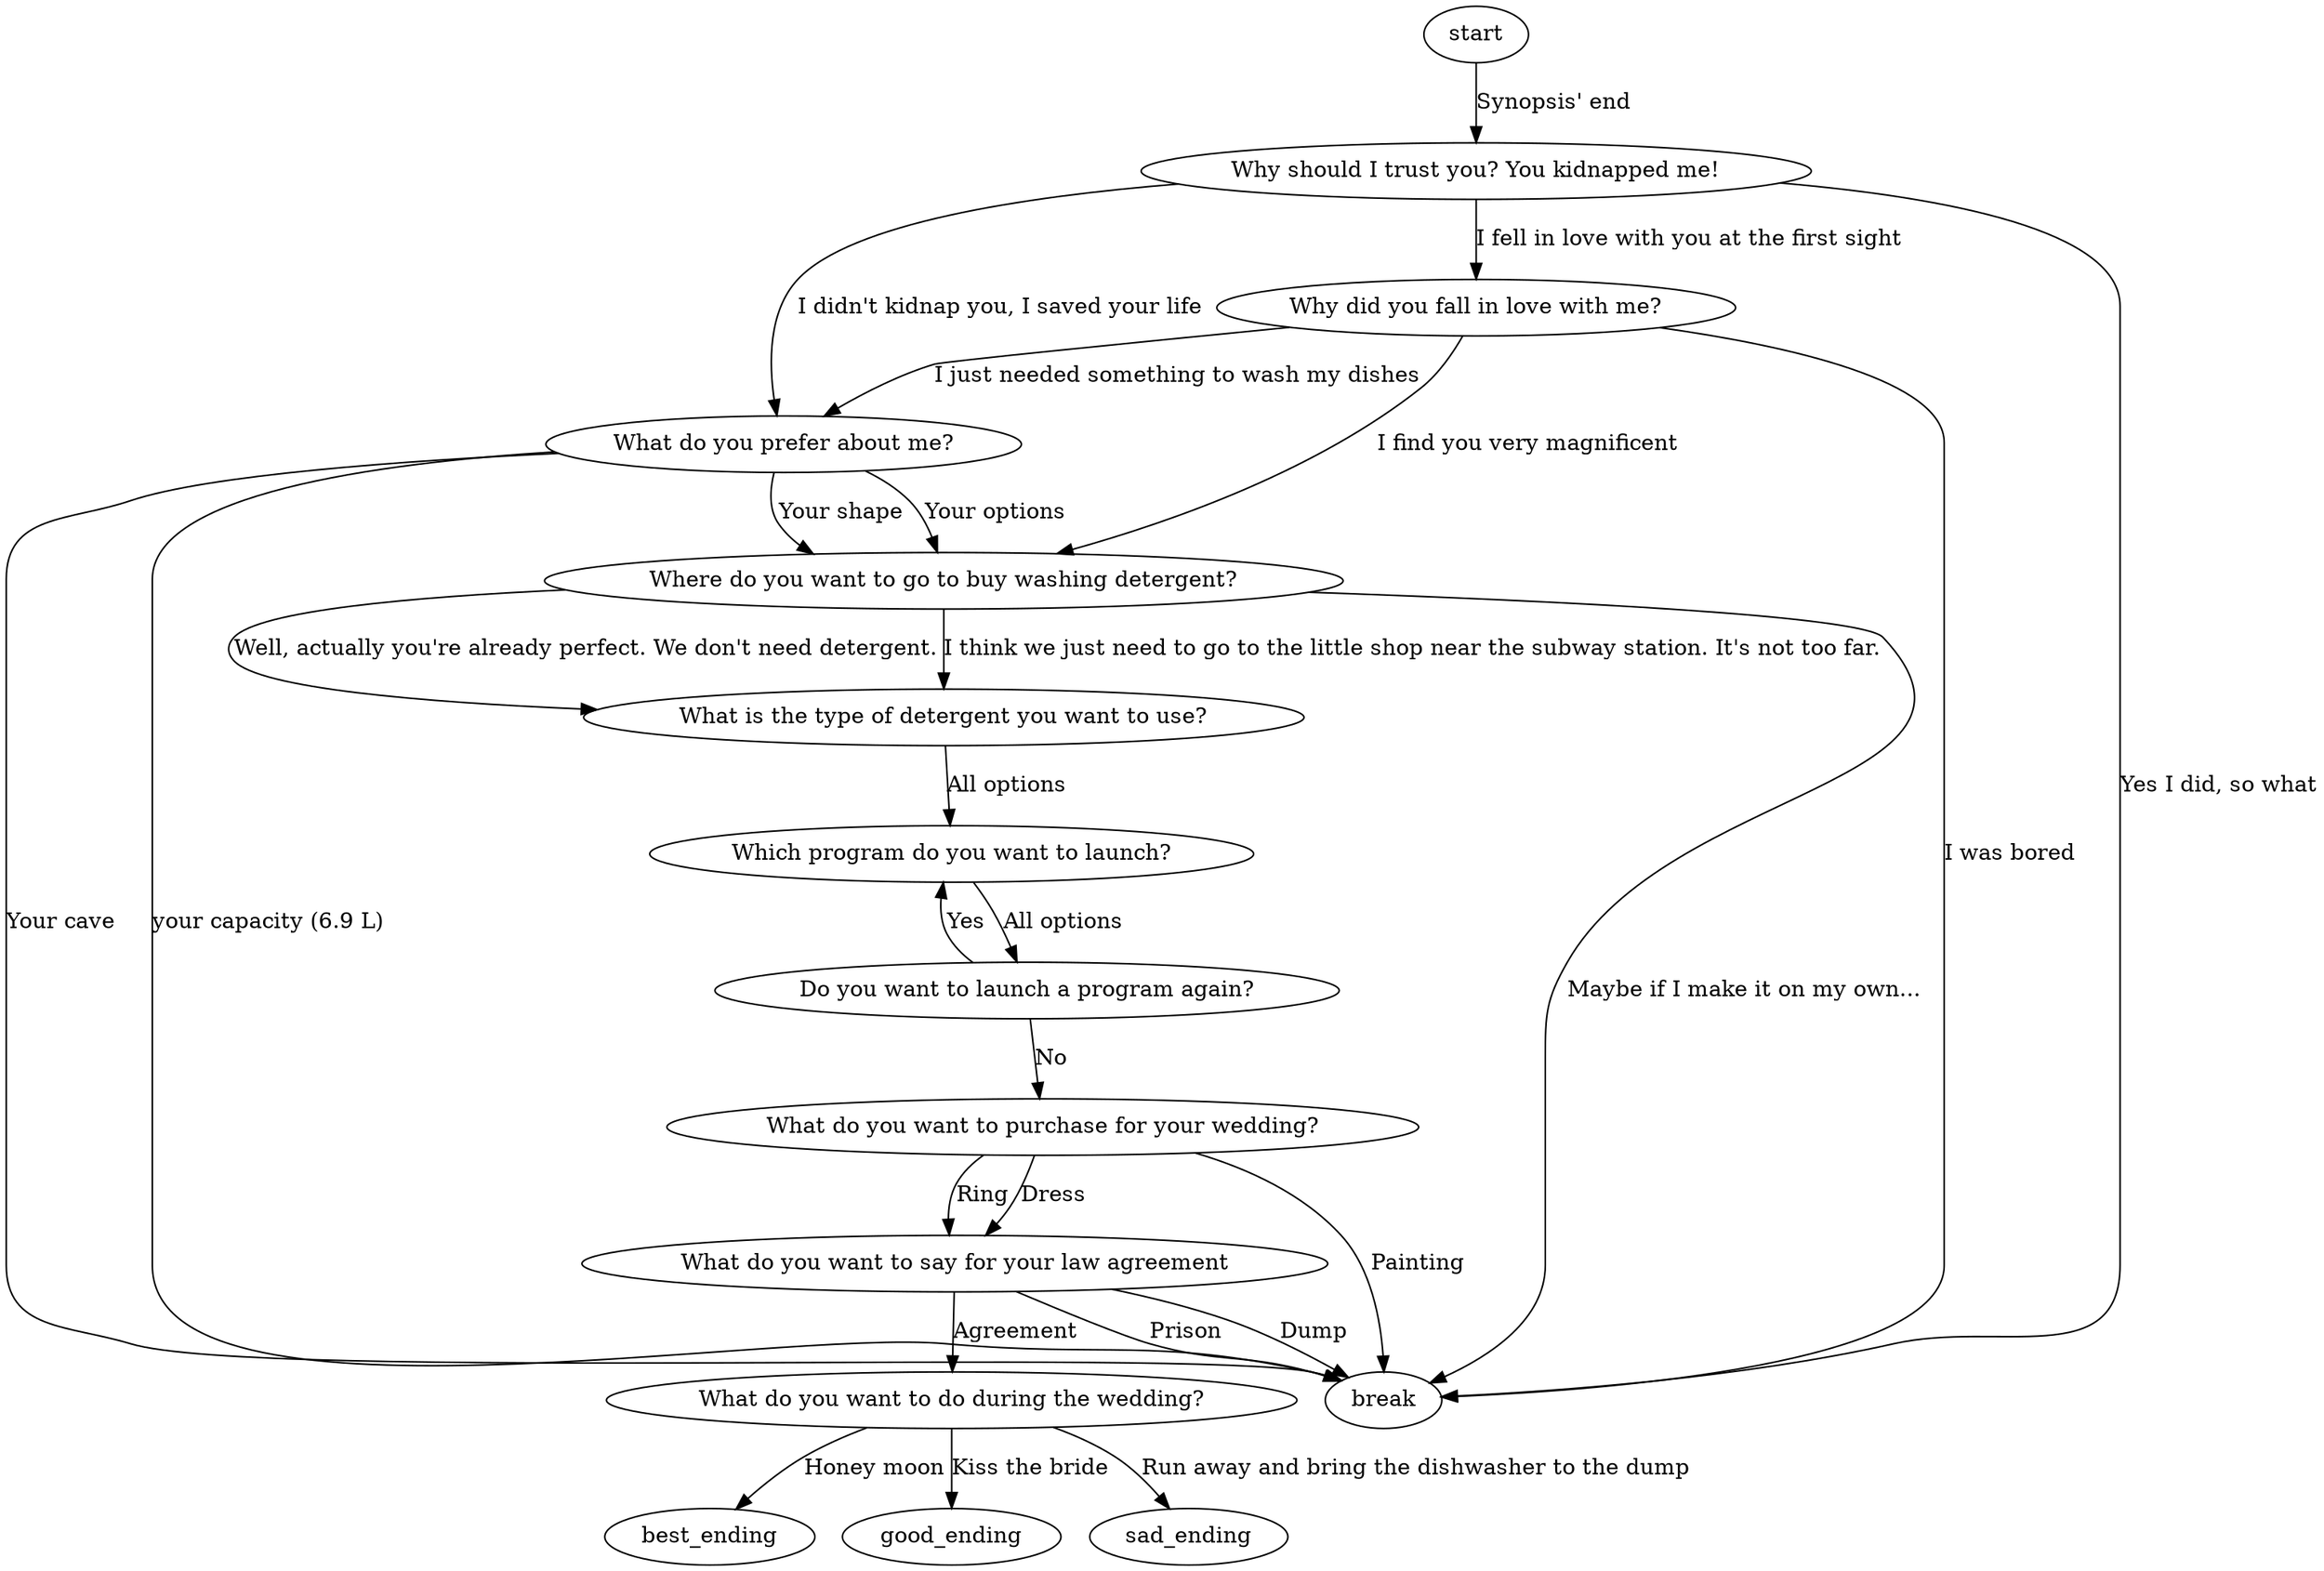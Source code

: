 // To preview, download this extension:
// https://marketplace.visualstudio.com/items?itemName=tintinweb.graphviz-interactive-preview

digraph carbonwashing {
    start
    Q1 [label="Why should I trust you? You kidnapped me!"]
    Q2 [label="Why did you fall in love with me?"]
    Q3 [label="What do you prefer about me?"]
    Q4 [label="Where do you want to go to buy washing detergent?"]
    Q5 [label="What is the type of detergent you want to use?"]
    Q6 [label="Which program do you want to launch?"]
    Q7 [label="Do you want to launch a program again?"]
    Q8 [label="What do you want to purchase for your wedding?"]
    Q9 [label="What do you want to say for your law agreement"]
    Q10 [label="What do you want to do during the wedding?"]
    break

    start -> Q1 [label = "Synopsis' end"]
    Q1 -> Q2 [label="I fell in love with you at the first sight"]
    Q1 -> Q3 [label="I didn't kidnap you, I saved your life"]
    Q1 -> break [label="Yes I did, so what"]
    Q2 -> Q3 [label="I just needed something to wash my dishes"]
    Q2 -> Q4 [label="I find you very magnificent"]
    Q2 -> break [label="I was bored"]
    Q3 -> Q4 [label="Your options"]
    Q3 -> Q4 [label="Your shape"]
    Q3 -> break [label="Your cave"]
    Q3 -> break [label="your capacity (6.9 L)"]
    Q4 -> Q5 [label="I think we just need to go to the little shop near the subway station. It's not too far."]
    Q4 -> Q5 [label="Well, actually you're already perfect. We don't need detergent."]
    Q4 -> break [label="Maybe if I make it on my own..."]
    Q5 -> Q6 [label="All options"]
    Q6 -> Q7 [label="All options"]
    Q7 -> Q8 [label="No"]
    Q7 -> Q6 [label="Yes"]
    Q8 -> Q9 [label="Ring"]
    Q8 -> Q9 [label="Dress"]
    Q8 -> break [label="Painting"]
    Q9 -> Q10 [label="Agreement"]
    Q9 -> break [label="Dump"]
    Q9 -> break [label="Prison"]
    Q10 -> best_ending [label="Honey moon"]
    Q10 -> good_ending [label="Kiss the bride"]
    Q10 -> sad_ending [label="Run away and bring the dishwasher to the dump"]

}